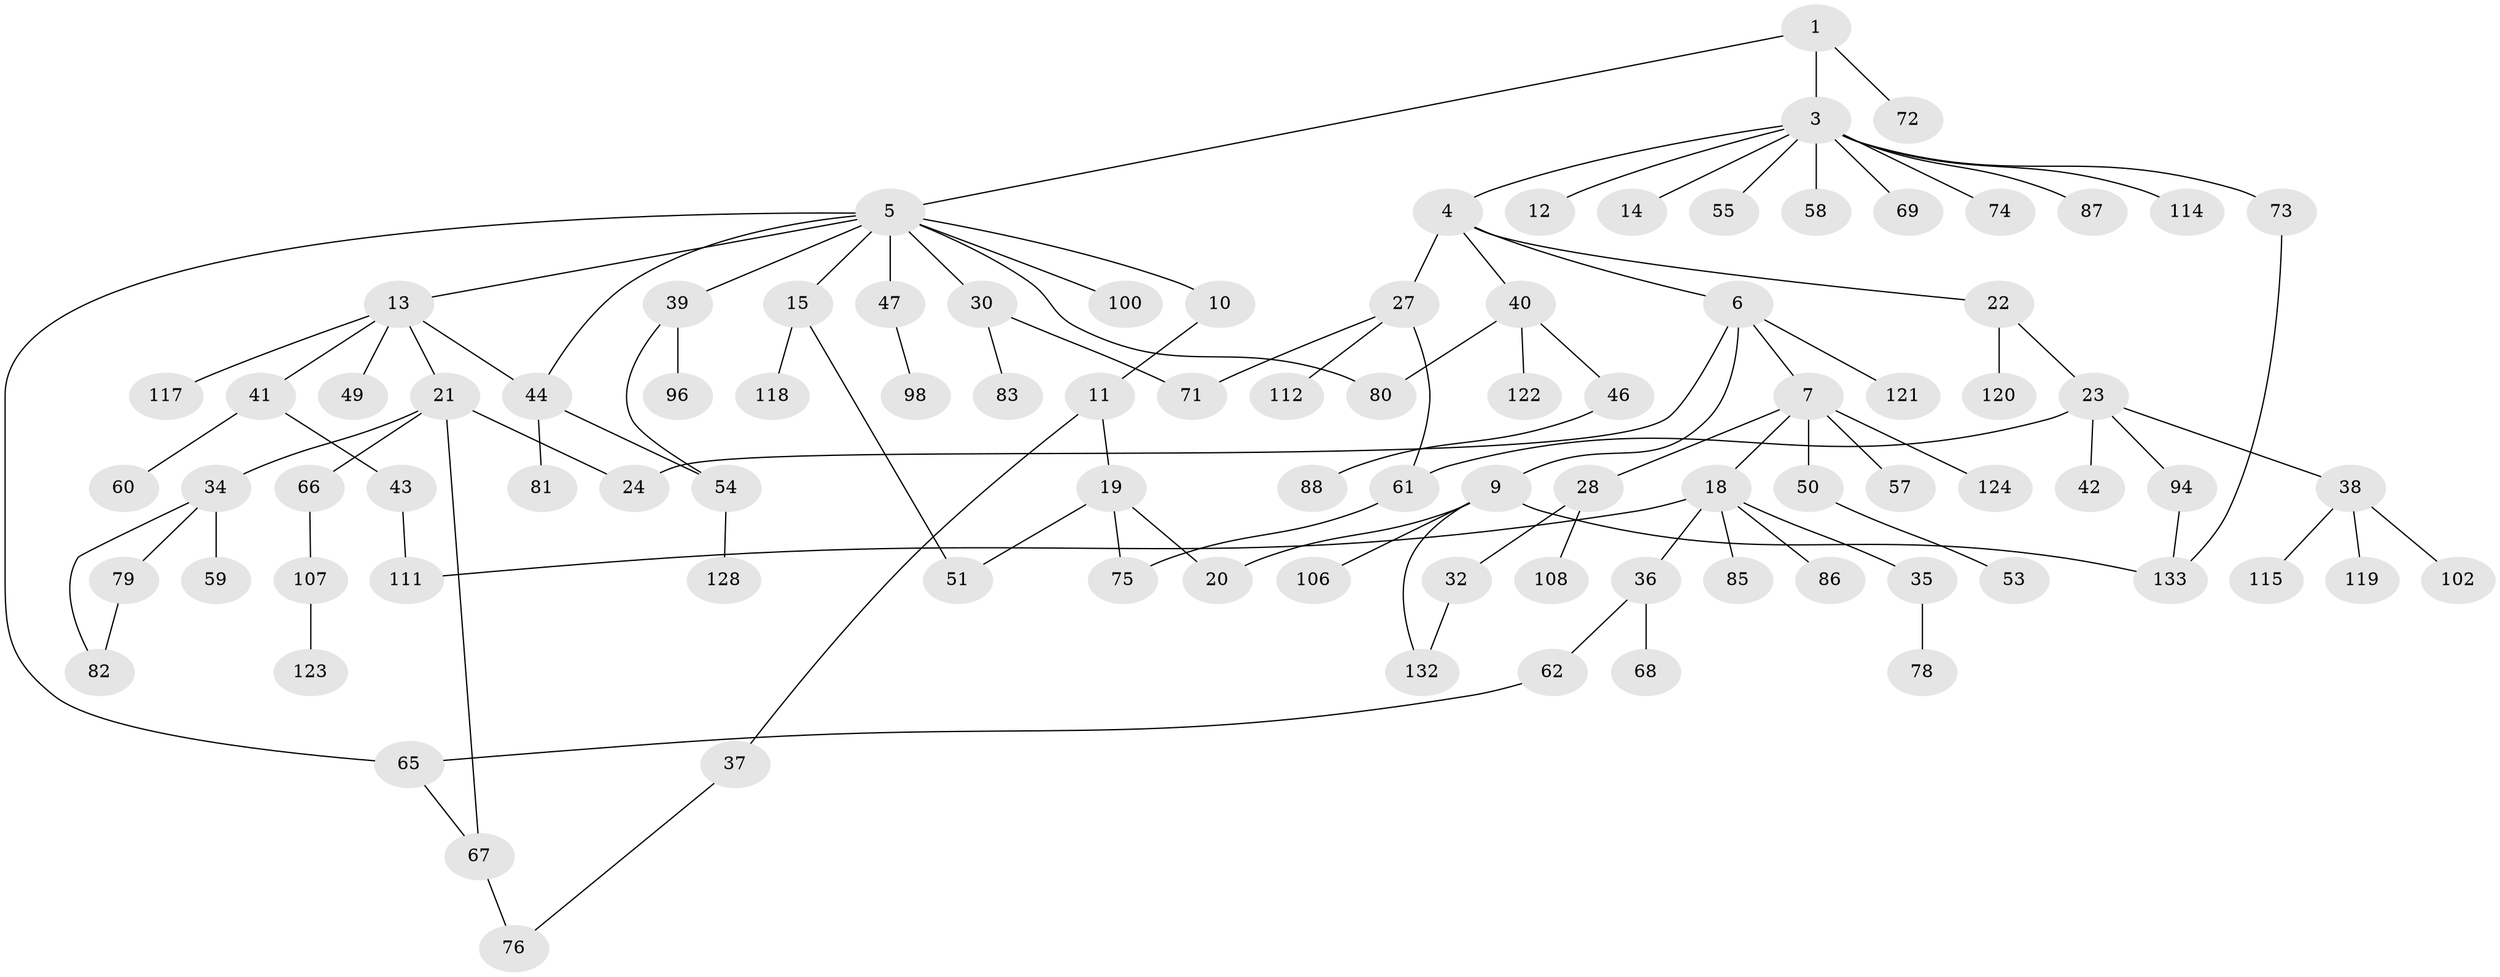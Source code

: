 // Generated by graph-tools (version 1.1) at 2025/51/02/27/25 19:51:40]
// undirected, 93 vertices, 109 edges
graph export_dot {
graph [start="1"]
  node [color=gray90,style=filled];
  1 [super="+2"];
  3 [super="+17"];
  4 [super="+31"];
  5 [super="+29"];
  6 [super="+8"];
  7 [super="+16"];
  9 [super="+91"];
  10;
  11 [super="+92"];
  12;
  13 [super="+26"];
  14;
  15;
  18 [super="+25"];
  19 [super="+52"];
  20 [super="+63"];
  21 [super="+109"];
  22 [super="+93"];
  23 [super="+33"];
  24;
  27 [super="+77"];
  28 [super="+97"];
  30 [super="+45"];
  32;
  34 [super="+116"];
  35;
  36 [super="+48"];
  37 [super="+104"];
  38 [super="+99"];
  39;
  40 [super="+84"];
  41 [super="+129"];
  42;
  43;
  44 [super="+56"];
  46 [super="+90"];
  47 [super="+130"];
  49;
  50;
  51 [super="+126"];
  53;
  54 [super="+70"];
  55;
  57;
  58 [super="+125"];
  59;
  60;
  61 [super="+131"];
  62 [super="+64"];
  65;
  66;
  67;
  68 [super="+89"];
  69;
  71 [super="+127"];
  72 [super="+95"];
  73;
  74;
  75 [super="+103"];
  76 [super="+110"];
  78;
  79;
  80;
  81;
  82 [super="+105"];
  83;
  85;
  86;
  87;
  88;
  94;
  96;
  98 [super="+101"];
  100;
  102;
  106;
  107 [super="+113"];
  108;
  111;
  112;
  114;
  115;
  117;
  118;
  119;
  120;
  121;
  122;
  123;
  124;
  128;
  132;
  133 [super="+134"];
  1 -- 3;
  1 -- 72;
  1 -- 5;
  3 -- 4;
  3 -- 12;
  3 -- 14;
  3 -- 55;
  3 -- 69;
  3 -- 73;
  3 -- 87;
  3 -- 58;
  3 -- 74;
  3 -- 114;
  4 -- 6;
  4 -- 22;
  4 -- 27;
  4 -- 40;
  5 -- 10;
  5 -- 13;
  5 -- 15;
  5 -- 30;
  5 -- 39;
  5 -- 44;
  5 -- 100;
  5 -- 65;
  5 -- 80;
  5 -- 47;
  6 -- 7;
  6 -- 9;
  6 -- 24;
  6 -- 121;
  7 -- 124;
  7 -- 18;
  7 -- 50;
  7 -- 57;
  7 -- 28;
  9 -- 20;
  9 -- 132;
  9 -- 133;
  9 -- 106;
  10 -- 11;
  11 -- 19;
  11 -- 37;
  13 -- 21;
  13 -- 41;
  13 -- 49;
  13 -- 117;
  13 -- 44;
  15 -- 51;
  15 -- 118;
  18 -- 36;
  18 -- 86;
  18 -- 111;
  18 -- 35;
  18 -- 85;
  19 -- 75;
  19 -- 51;
  19 -- 20;
  21 -- 34;
  21 -- 66;
  21 -- 67;
  21 -- 24;
  22 -- 23;
  22 -- 120;
  23 -- 61;
  23 -- 38;
  23 -- 42;
  23 -- 94;
  27 -- 112;
  27 -- 61;
  27 -- 71;
  28 -- 32;
  28 -- 108;
  30 -- 83;
  30 -- 71;
  32 -- 132;
  34 -- 59;
  34 -- 79;
  34 -- 82;
  35 -- 78;
  36 -- 62;
  36 -- 68;
  37 -- 76;
  38 -- 115;
  38 -- 119;
  38 -- 102;
  39 -- 96;
  39 -- 54;
  40 -- 46;
  40 -- 80;
  40 -- 122;
  41 -- 43;
  41 -- 60;
  43 -- 111;
  44 -- 54;
  44 -- 81;
  46 -- 88;
  47 -- 98;
  50 -- 53;
  54 -- 128;
  61 -- 75;
  62 -- 65;
  65 -- 67;
  66 -- 107;
  67 -- 76;
  73 -- 133;
  79 -- 82;
  94 -- 133;
  107 -- 123;
}
